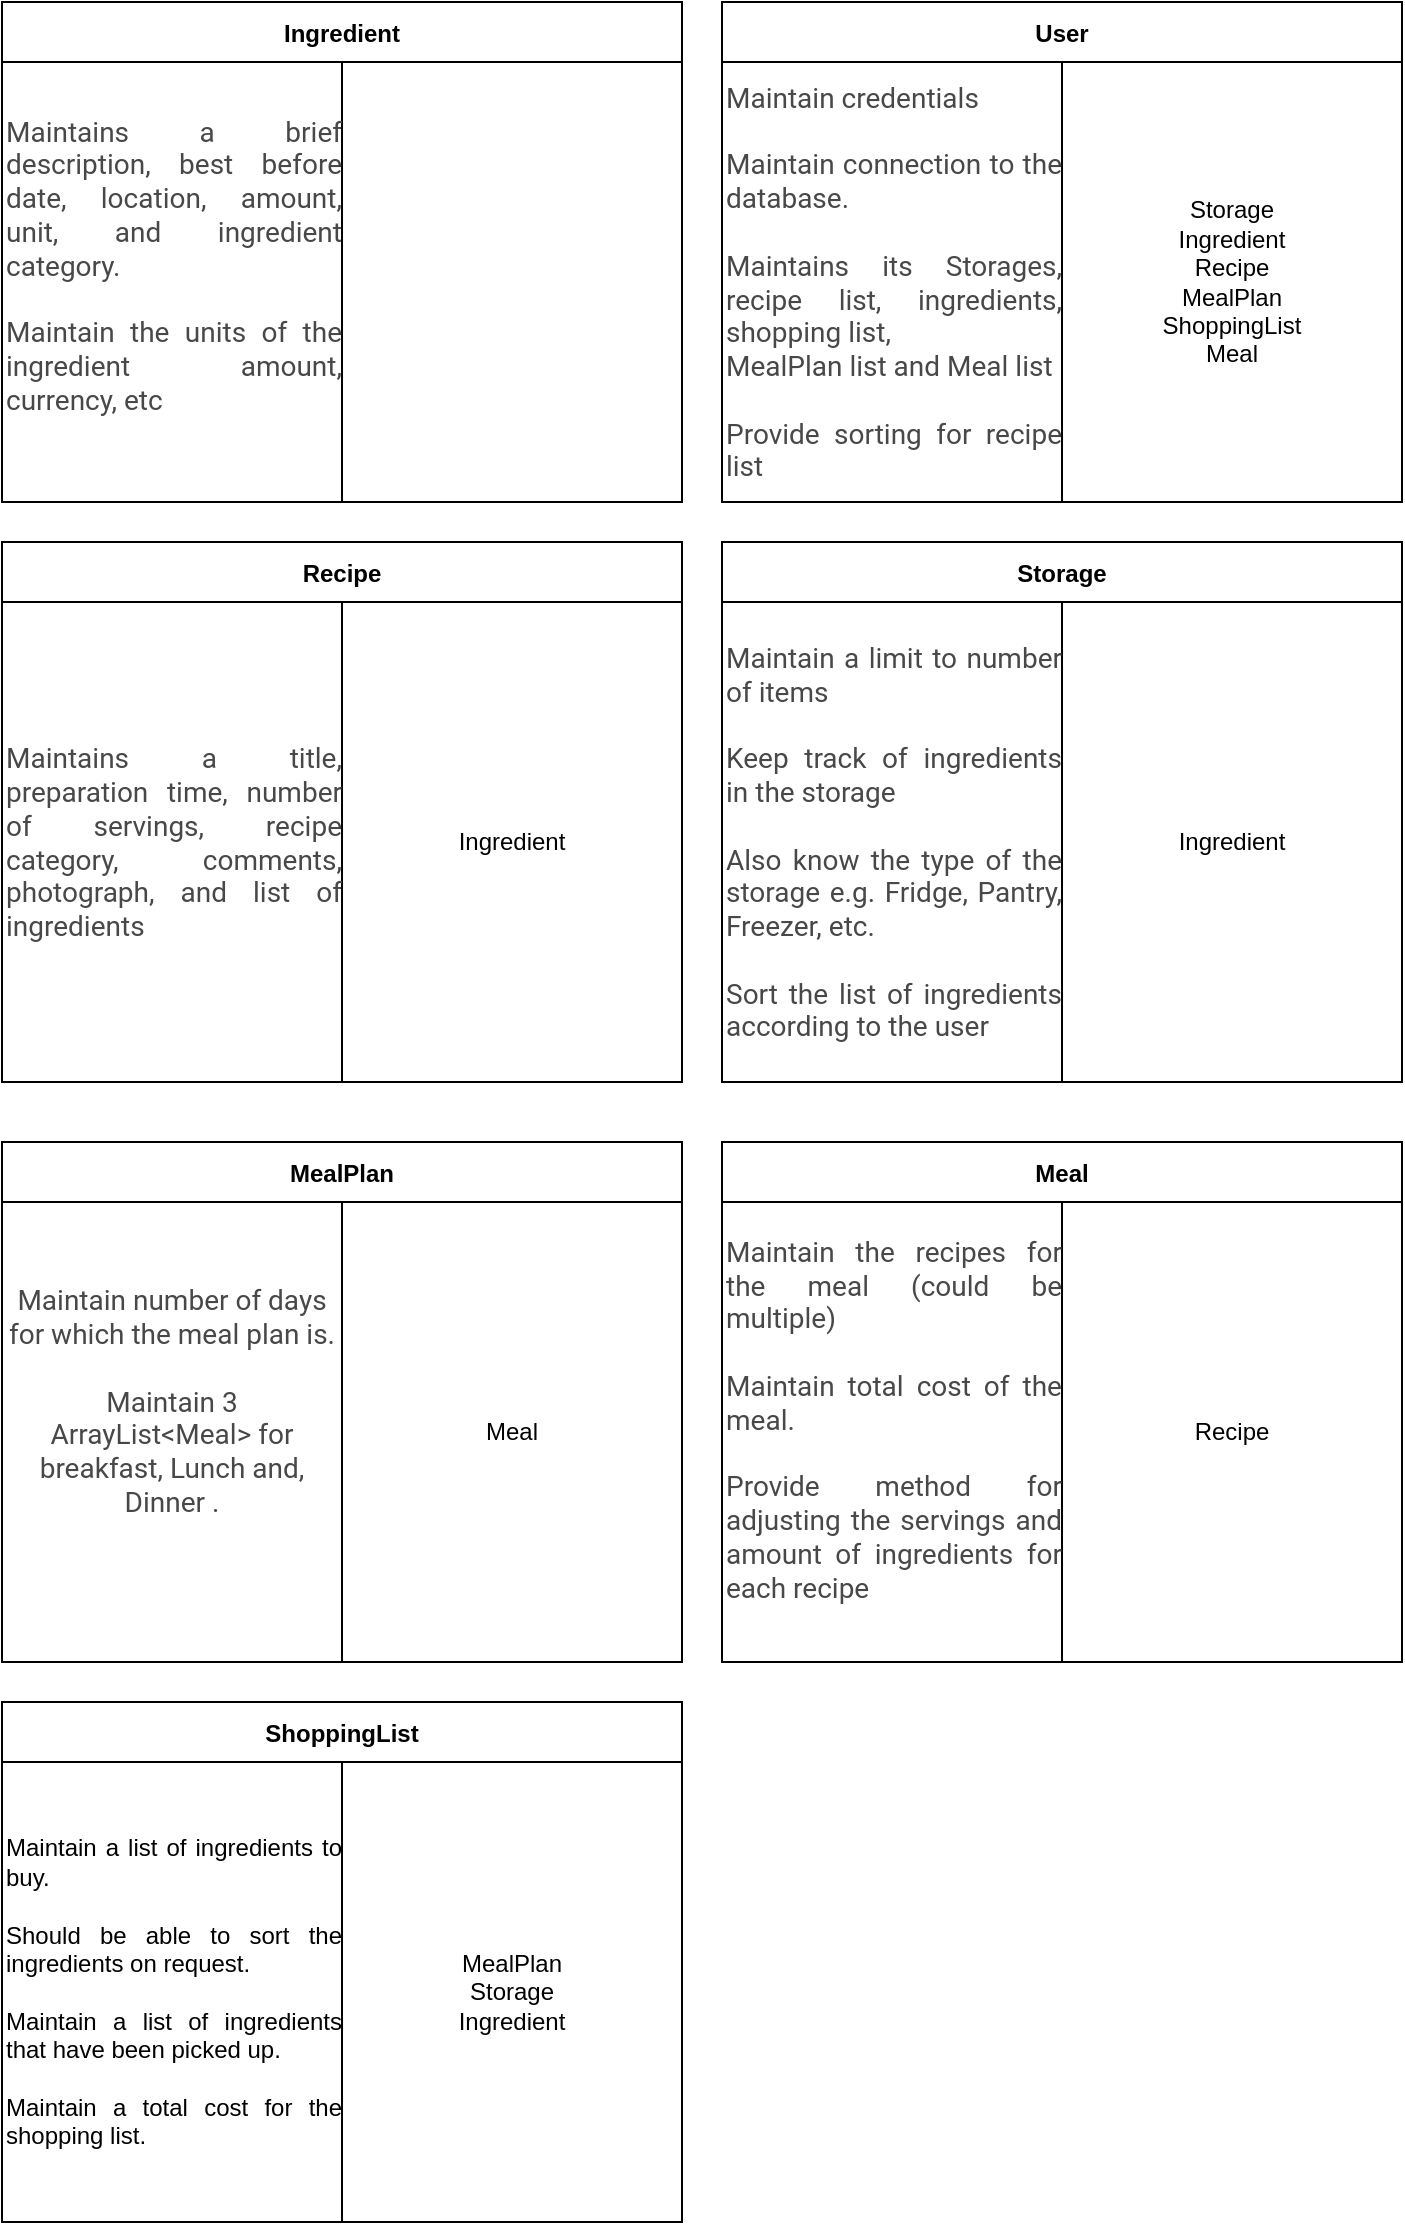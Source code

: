 <mxfile version="20.3.6" type="device"><diagram id="SVod0Fuo4GJzLXQBURj7" name="Page-1"><mxGraphModel dx="1497" dy="802" grid="1" gridSize="10" guides="1" tooltips="1" connect="1" arrows="1" fold="1" page="1" pageScale="1" pageWidth="850" pageHeight="1100" math="0" shadow="0"><root><mxCell id="0"/><mxCell id="1" parent="0"/><mxCell id="Rogzg-Iju33kZwkARS7H-1" value="Ingredient" style="shape=table;startSize=30;container=1;collapsible=0;childLayout=tableLayout;fontStyle=1;align=center;" vertex="1" parent="1"><mxGeometry x="30" y="20" width="340" height="250" as="geometry"/></mxCell><mxCell id="Rogzg-Iju33kZwkARS7H-2" value="" style="shape=tableRow;horizontal=0;startSize=0;swimlaneHead=0;swimlaneBody=0;top=0;left=0;bottom=0;right=0;collapsible=0;dropTarget=0;fillColor=none;points=[[0,0.5],[1,0.5]];portConstraint=eastwest;" vertex="1" parent="Rogzg-Iju33kZwkARS7H-1"><mxGeometry y="30" width="340" height="220" as="geometry"/></mxCell><mxCell id="Rogzg-Iju33kZwkARS7H-3" value="&lt;div style=&quot;text-align: justify;&quot;&gt;&lt;span style=&quot;background-color: transparent; color: rgb(72, 72, 72); font-family: Roboto, sans-serif; font-size: 10.5pt;&quot;&gt;Maintains a brief description, best before date, location, amount, unit, and ingredient category.&lt;/span&gt;&lt;/div&gt;&lt;span id=&quot;docs-internal-guid-831c10d0-7fff-d609-e910-c6cc9567190d&quot;&gt;&lt;div style=&quot;text-align: justify;&quot;&gt;&lt;font face=&quot;Roboto, sans-serif&quot; color=&quot;#484848&quot;&gt;&lt;span style=&quot;font-size: 14px;&quot;&gt;&lt;br&gt;&lt;/span&gt;&lt;/font&gt;&lt;/div&gt;&lt;span style=&quot;background-color: transparent; font-variant-numeric: normal; font-variant-east-asian: normal; vertical-align: baseline; font-size: 14px;&quot;&gt;&lt;div style=&quot;text-align: justify;&quot;&gt;&lt;font face=&quot;Roboto, sans-serif&quot; color=&quot;#484848&quot;&gt;Maintain the units of the ingredient amount, currency, etc&lt;/font&gt;&lt;/div&gt;&lt;div style=&quot;text-align: justify;&quot;&gt;&lt;br&gt;&lt;/div&gt;&lt;/span&gt;&lt;/span&gt;" style="shape=partialRectangle;html=1;whiteSpace=wrap;connectable=0;fillColor=none;top=0;left=0;bottom=0;right=0;overflow=hidden;align=left;" vertex="1" parent="Rogzg-Iju33kZwkARS7H-2"><mxGeometry width="170" height="220" as="geometry"><mxRectangle width="170" height="220" as="alternateBounds"/></mxGeometry></mxCell><mxCell id="Rogzg-Iju33kZwkARS7H-4" value="" style="shape=partialRectangle;html=1;whiteSpace=wrap;connectable=0;fillColor=none;top=0;left=0;bottom=0;right=0;overflow=hidden;" vertex="1" parent="Rogzg-Iju33kZwkARS7H-2"><mxGeometry x="170" width="170" height="220" as="geometry"><mxRectangle width="170" height="220" as="alternateBounds"/></mxGeometry></mxCell><mxCell id="Rogzg-Iju33kZwkARS7H-14" value="Recipe" style="shape=table;startSize=30;container=1;collapsible=0;childLayout=tableLayout;fontStyle=1;align=center;" vertex="1" parent="1"><mxGeometry x="30" y="290" width="340" height="270" as="geometry"/></mxCell><mxCell id="Rogzg-Iju33kZwkARS7H-15" value="" style="shape=tableRow;horizontal=0;startSize=0;swimlaneHead=0;swimlaneBody=0;top=0;left=0;bottom=0;right=0;collapsible=0;dropTarget=0;fillColor=none;points=[[0,0.5],[1,0.5]];portConstraint=eastwest;" vertex="1" parent="Rogzg-Iju33kZwkARS7H-14"><mxGeometry y="30" width="340" height="240" as="geometry"/></mxCell><mxCell id="Rogzg-Iju33kZwkARS7H-16" value="&lt;div style=&quot;text-align: justify;&quot;&gt;&lt;span id=&quot;docs-internal-guid-57518e0c-7fff-3451-dbf2-70813eec5fe9&quot;&gt;&lt;span style=&quot;font-size: 10.5pt; font-family: Roboto, sans-serif; color: rgb(72, 72, 72); background-color: transparent; font-variant-numeric: normal; font-variant-east-asian: normal; vertical-align: baseline;&quot;&gt;Maintains a title, preparation time, number of servings, recipe category, comments, photograph, and list of ingredients&lt;/span&gt;&lt;/span&gt;&lt;br&gt;&lt;/div&gt;" style="shape=partialRectangle;html=1;whiteSpace=wrap;connectable=0;fillColor=none;top=0;left=0;bottom=0;right=0;overflow=hidden;align=left;" vertex="1" parent="Rogzg-Iju33kZwkARS7H-15"><mxGeometry width="170" height="240" as="geometry"><mxRectangle width="170" height="240" as="alternateBounds"/></mxGeometry></mxCell><mxCell id="Rogzg-Iju33kZwkARS7H-17" value="Ingredient" style="shape=partialRectangle;html=1;whiteSpace=wrap;connectable=0;fillColor=none;top=0;left=0;bottom=0;right=0;overflow=hidden;" vertex="1" parent="Rogzg-Iju33kZwkARS7H-15"><mxGeometry x="170" width="170" height="240" as="geometry"><mxRectangle width="170" height="240" as="alternateBounds"/></mxGeometry></mxCell><mxCell id="Rogzg-Iju33kZwkARS7H-22" value="User" style="shape=table;startSize=30;container=1;collapsible=0;childLayout=tableLayout;fontStyle=1;align=center;" vertex="1" parent="1"><mxGeometry x="390" y="20" width="340" height="250" as="geometry"/></mxCell><mxCell id="Rogzg-Iju33kZwkARS7H-23" value="" style="shape=tableRow;horizontal=0;startSize=0;swimlaneHead=0;swimlaneBody=0;top=0;left=0;bottom=0;right=0;collapsible=0;dropTarget=0;fillColor=none;points=[[0,0.5],[1,0.5]];portConstraint=eastwest;" vertex="1" parent="Rogzg-Iju33kZwkARS7H-22"><mxGeometry y="30" width="340" height="220" as="geometry"/></mxCell><mxCell id="Rogzg-Iju33kZwkARS7H-24" value="&lt;div style=&quot;text-align: justify;&quot;&gt;&lt;font face=&quot;Roboto, sans-serif&quot; color=&quot;#484848&quot;&gt;&lt;span style=&quot;font-size: 14px;&quot;&gt;Maintain credentials&lt;/span&gt;&lt;/font&gt;&lt;/div&gt;&lt;div style=&quot;text-align: justify;&quot;&gt;&lt;font face=&quot;Roboto, sans-serif&quot; color=&quot;#484848&quot;&gt;&lt;span style=&quot;font-size: 14px;&quot;&gt;&lt;br&gt;&lt;/span&gt;&lt;/font&gt;&lt;/div&gt;&lt;div style=&quot;text-align: justify;&quot;&gt;&lt;font face=&quot;Roboto, sans-serif&quot; color=&quot;#484848&quot;&gt;&lt;span style=&quot;font-size: 14px;&quot;&gt;Maintain connection to the database.&lt;/span&gt;&lt;/font&gt;&lt;/div&gt;&lt;div style=&quot;text-align: justify;&quot;&gt;&lt;span&gt;&lt;span style=&quot;font-size: 10.5pt; font-family: Roboto, sans-serif; color: rgb(72, 72, 72); background-color: transparent; font-variant-numeric: normal; font-variant-east-asian: normal; vertical-align: baseline;&quot;&gt;&lt;br&gt;&lt;/span&gt;&lt;/span&gt;&lt;/div&gt;&lt;div style=&quot;text-align: justify;&quot;&gt;&lt;span id=&quot;docs-internal-guid-57518e0c-7fff-3451-dbf2-70813eec5fe9&quot;&gt;&lt;span style=&quot;font-size: 10.5pt; font-family: Roboto, sans-serif; color: rgb(72, 72, 72); background-color: transparent; font-variant-numeric: normal; font-variant-east-asian: normal; vertical-align: baseline;&quot;&gt;Maintains its Storages, recipe list, ingredients, shopping list,&amp;nbsp;&lt;/span&gt;&lt;/span&gt;&lt;/div&gt;&lt;div style=&quot;text-align: justify;&quot;&gt;&lt;span&gt;&lt;span style=&quot;font-size: 10.5pt; font-family: Roboto, sans-serif; color: rgb(72, 72, 72); background-color: transparent; font-variant-numeric: normal; font-variant-east-asian: normal; vertical-align: baseline;&quot;&gt;MealPlan list and Meal list&lt;/span&gt;&lt;/span&gt;&lt;/div&gt;&lt;div style=&quot;text-align: justify;&quot;&gt;&lt;span&gt;&lt;span style=&quot;font-size: 10.5pt; font-family: Roboto, sans-serif; color: rgb(72, 72, 72); background-color: transparent; font-variant-numeric: normal; font-variant-east-asian: normal; vertical-align: baseline;&quot;&gt;&lt;br&gt;&lt;/span&gt;&lt;/span&gt;&lt;/div&gt;&lt;div style=&quot;text-align: justify;&quot;&gt;&lt;span&gt;&lt;span style=&quot;font-size: 10.5pt; font-family: Roboto, sans-serif; color: rgb(72, 72, 72); background-color: transparent; font-variant-numeric: normal; font-variant-east-asian: normal; vertical-align: baseline;&quot;&gt;Provide sorting for recipe list&lt;/span&gt;&lt;/span&gt;&lt;/div&gt;" style="shape=partialRectangle;html=1;whiteSpace=wrap;connectable=0;fillColor=none;top=0;left=0;bottom=0;right=0;overflow=hidden;align=left;" vertex="1" parent="Rogzg-Iju33kZwkARS7H-23"><mxGeometry width="170" height="220" as="geometry"><mxRectangle width="170" height="220" as="alternateBounds"/></mxGeometry></mxCell><mxCell id="Rogzg-Iju33kZwkARS7H-25" value="Storage&lt;br&gt;Ingredient&lt;br&gt;Recipe&lt;br&gt;MealPlan&lt;br&gt;ShoppingList&lt;br&gt;Meal" style="shape=partialRectangle;html=1;whiteSpace=wrap;connectable=0;fillColor=none;top=0;left=0;bottom=0;right=0;overflow=hidden;" vertex="1" parent="Rogzg-Iju33kZwkARS7H-23"><mxGeometry x="170" width="170" height="220" as="geometry"><mxRectangle width="170" height="220" as="alternateBounds"/></mxGeometry></mxCell><mxCell id="Rogzg-Iju33kZwkARS7H-26" value="Storage" style="shape=table;startSize=30;container=1;collapsible=0;childLayout=tableLayout;fontStyle=1;align=center;" vertex="1" parent="1"><mxGeometry x="390" y="290" width="340" height="270" as="geometry"/></mxCell><mxCell id="Rogzg-Iju33kZwkARS7H-27" value="" style="shape=tableRow;horizontal=0;startSize=0;swimlaneHead=0;swimlaneBody=0;top=0;left=0;bottom=0;right=0;collapsible=0;dropTarget=0;fillColor=none;points=[[0,0.5],[1,0.5]];portConstraint=eastwest;" vertex="1" parent="Rogzg-Iju33kZwkARS7H-26"><mxGeometry y="30" width="340" height="240" as="geometry"/></mxCell><mxCell id="Rogzg-Iju33kZwkARS7H-28" value="&lt;div style=&quot;text-align: justify;&quot;&gt;&lt;span id=&quot;docs-internal-guid-57518e0c-7fff-3451-dbf2-70813eec5fe9&quot;&gt;&lt;span style=&quot;font-size: 10.5pt; font-family: Roboto, sans-serif; color: rgb(72, 72, 72); background-color: transparent; font-variant-numeric: normal; font-variant-east-asian: normal; vertical-align: baseline;&quot;&gt;Maintain a limit to number of items&lt;/span&gt;&lt;/span&gt;&lt;br&gt;&lt;/div&gt;&lt;div style=&quot;text-align: justify;&quot;&gt;&lt;span&gt;&lt;span style=&quot;font-size: 10.5pt; font-family: Roboto, sans-serif; color: rgb(72, 72, 72); background-color: transparent; font-variant-numeric: normal; font-variant-east-asian: normal; vertical-align: baseline;&quot;&gt;&lt;br&gt;&lt;/span&gt;&lt;/span&gt;&lt;/div&gt;&lt;div style=&quot;text-align: justify;&quot;&gt;&lt;span&gt;&lt;span style=&quot;font-size: 10.5pt; font-family: Roboto, sans-serif; color: rgb(72, 72, 72); background-color: transparent; font-variant-numeric: normal; font-variant-east-asian: normal; vertical-align: baseline;&quot;&gt;Keep track of ingredients in the storage&lt;/span&gt;&lt;/span&gt;&lt;/div&gt;&lt;div style=&quot;text-align: justify;&quot;&gt;&lt;span&gt;&lt;span style=&quot;font-size: 10.5pt; font-family: Roboto, sans-serif; color: rgb(72, 72, 72); background-color: transparent; font-variant-numeric: normal; font-variant-east-asian: normal; vertical-align: baseline;&quot;&gt;&lt;br&gt;&lt;/span&gt;&lt;/span&gt;&lt;/div&gt;&lt;div style=&quot;text-align: justify;&quot;&gt;&lt;span&gt;&lt;span style=&quot;font-size: 10.5pt; font-family: Roboto, sans-serif; color: rgb(72, 72, 72); background-color: transparent; font-variant-numeric: normal; font-variant-east-asian: normal; vertical-align: baseline;&quot;&gt;Also know the type of the storage e.g. Fridge, Pantry, Freezer, etc.&lt;/span&gt;&lt;/span&gt;&lt;/div&gt;&lt;div style=&quot;text-align: justify;&quot;&gt;&lt;span&gt;&lt;span style=&quot;font-size: 10.5pt; font-family: Roboto, sans-serif; color: rgb(72, 72, 72); background-color: transparent; font-variant-numeric: normal; font-variant-east-asian: normal; vertical-align: baseline;&quot;&gt;&lt;br&gt;&lt;/span&gt;&lt;/span&gt;&lt;/div&gt;&lt;div style=&quot;text-align: justify;&quot;&gt;&lt;span&gt;&lt;span style=&quot;font-size: 10.5pt; font-family: Roboto, sans-serif; color: rgb(72, 72, 72); background-color: transparent; font-variant-numeric: normal; font-variant-east-asian: normal; vertical-align: baseline;&quot;&gt;Sort the list of ingredients according to the user&lt;/span&gt;&lt;/span&gt;&lt;/div&gt;" style="shape=partialRectangle;html=1;whiteSpace=wrap;connectable=0;fillColor=none;top=0;left=0;bottom=0;right=0;overflow=hidden;align=left;" vertex="1" parent="Rogzg-Iju33kZwkARS7H-27"><mxGeometry width="170" height="240" as="geometry"><mxRectangle width="170" height="240" as="alternateBounds"/></mxGeometry></mxCell><mxCell id="Rogzg-Iju33kZwkARS7H-29" value="Ingredient&lt;br&gt;" style="shape=partialRectangle;html=1;whiteSpace=wrap;connectable=0;fillColor=none;top=0;left=0;bottom=0;right=0;overflow=hidden;align=center;" vertex="1" parent="Rogzg-Iju33kZwkARS7H-27"><mxGeometry x="170" width="170" height="240" as="geometry"><mxRectangle width="170" height="240" as="alternateBounds"/></mxGeometry></mxCell><mxCell id="Rogzg-Iju33kZwkARS7H-30" value="MealPlan" style="shape=table;startSize=30;container=1;collapsible=0;childLayout=tableLayout;fontStyle=1;align=center;" vertex="1" parent="1"><mxGeometry x="30" y="590" width="340" height="260" as="geometry"/></mxCell><mxCell id="Rogzg-Iju33kZwkARS7H-31" value="" style="shape=tableRow;horizontal=0;startSize=0;swimlaneHead=0;swimlaneBody=0;top=0;left=0;bottom=0;right=0;collapsible=0;dropTarget=0;fillColor=none;points=[[0,0.5],[1,0.5]];portConstraint=eastwest;" vertex="1" parent="Rogzg-Iju33kZwkARS7H-30"><mxGeometry y="30" width="340" height="230" as="geometry"/></mxCell><mxCell id="Rogzg-Iju33kZwkARS7H-32" value="&lt;div style=&quot;&quot;&gt;&lt;font face=&quot;Roboto, sans-serif&quot; color=&quot;#484848&quot;&gt;&lt;span style=&quot;font-size: 14px;&quot;&gt;Maintain number of days for which the meal plan is.&lt;/span&gt;&lt;/font&gt;&lt;/div&gt;&lt;div style=&quot;&quot;&gt;&lt;font face=&quot;Roboto, sans-serif&quot; color=&quot;#484848&quot;&gt;&lt;span style=&quot;font-size: 14px;&quot;&gt;&lt;br&gt;&lt;/span&gt;&lt;/font&gt;&lt;/div&gt;&lt;div style=&quot;&quot;&gt;&lt;font face=&quot;Roboto, sans-serif&quot; color=&quot;#484848&quot;&gt;&lt;span style=&quot;font-size: 14px;&quot;&gt;Maintain 3 ArrayList&amp;lt;Meal&amp;gt; for breakfast, Lunch and, Dinner .&lt;/span&gt;&lt;/font&gt;&lt;/div&gt;&lt;div style=&quot;&quot;&gt;&lt;font face=&quot;Roboto, sans-serif&quot; color=&quot;#484848&quot;&gt;&lt;span style=&quot;font-size: 14px;&quot;&gt;&lt;br&gt;&lt;/span&gt;&lt;/font&gt;&lt;/div&gt;&lt;div style=&quot;&quot;&gt;&lt;br&gt;&lt;/div&gt;" style="shape=partialRectangle;html=1;whiteSpace=wrap;connectable=0;fillColor=none;top=0;left=0;bottom=0;right=0;overflow=hidden;align=center;" vertex="1" parent="Rogzg-Iju33kZwkARS7H-31"><mxGeometry width="170" height="230" as="geometry"><mxRectangle width="170" height="230" as="alternateBounds"/></mxGeometry></mxCell><mxCell id="Rogzg-Iju33kZwkARS7H-33" value="Meal" style="shape=partialRectangle;html=1;whiteSpace=wrap;connectable=0;fillColor=none;top=0;left=0;bottom=0;right=0;overflow=hidden;" vertex="1" parent="Rogzg-Iju33kZwkARS7H-31"><mxGeometry x="170" width="170" height="230" as="geometry"><mxRectangle width="170" height="230" as="alternateBounds"/></mxGeometry></mxCell><mxCell id="Rogzg-Iju33kZwkARS7H-37" value="Meal" style="shape=table;startSize=30;container=1;collapsible=0;childLayout=tableLayout;fontStyle=1;align=center;" vertex="1" parent="1"><mxGeometry x="390" y="590" width="340" height="260" as="geometry"/></mxCell><mxCell id="Rogzg-Iju33kZwkARS7H-38" value="" style="shape=tableRow;horizontal=0;startSize=0;swimlaneHead=0;swimlaneBody=0;top=0;left=0;bottom=0;right=0;collapsible=0;dropTarget=0;fillColor=none;points=[[0,0.5],[1,0.5]];portConstraint=eastwest;" vertex="1" parent="Rogzg-Iju33kZwkARS7H-37"><mxGeometry y="30" width="340" height="230" as="geometry"/></mxCell><mxCell id="Rogzg-Iju33kZwkARS7H-39" value="&lt;div style=&quot;text-align: justify;&quot;&gt;&lt;br&gt;&lt;/div&gt;&lt;div style=&quot;text-align: justify;&quot;&gt;&lt;font face=&quot;Roboto, sans-serif&quot; color=&quot;#484848&quot;&gt;&lt;span style=&quot;font-size: 14px;&quot;&gt;Maintain the recipes for the meal (could be multiple)&lt;/span&gt;&lt;/font&gt;&lt;/div&gt;&lt;div style=&quot;text-align: justify;&quot;&gt;&lt;font face=&quot;Roboto, sans-serif&quot; color=&quot;#484848&quot;&gt;&lt;span style=&quot;font-size: 14px;&quot;&gt;&lt;br&gt;&lt;/span&gt;&lt;/font&gt;&lt;/div&gt;&lt;div style=&quot;text-align: justify;&quot;&gt;&lt;font face=&quot;Roboto, sans-serif&quot; color=&quot;#484848&quot;&gt;&lt;span style=&quot;font-size: 14px;&quot;&gt;Maintain total cost of the meal.&lt;/span&gt;&lt;/font&gt;&lt;/div&gt;&lt;div style=&quot;text-align: justify;&quot;&gt;&lt;font face=&quot;Roboto, sans-serif&quot; color=&quot;#484848&quot;&gt;&lt;span style=&quot;font-size: 14px;&quot;&gt;&lt;br&gt;&lt;/span&gt;&lt;/font&gt;&lt;/div&gt;&lt;div style=&quot;text-align: justify;&quot;&gt;&lt;span style=&quot;color: rgb(72, 72, 72); font-family: Roboto, sans-serif; font-size: 14px; text-align: center;&quot;&gt;Provide method for adjusting the servings and amount of ingredients for each recipe&lt;/span&gt;&lt;font face=&quot;Roboto, sans-serif&quot; color=&quot;#484848&quot;&gt;&lt;span style=&quot;font-size: 14px;&quot;&gt;&lt;br&gt;&lt;/span&gt;&lt;/font&gt;&lt;/div&gt;&lt;div style=&quot;text-align: justify;&quot;&gt;&lt;font face=&quot;Roboto, sans-serif&quot; color=&quot;#484848&quot;&gt;&lt;span style=&quot;font-size: 14px;&quot;&gt;&lt;br&gt;&lt;/span&gt;&lt;/font&gt;&lt;/div&gt;&lt;div style=&quot;text-align: justify;&quot;&gt;&lt;font face=&quot;Roboto, sans-serif&quot; color=&quot;#484848&quot;&gt;&lt;span style=&quot;font-size: 14px;&quot;&gt;&lt;br&gt;&lt;/span&gt;&lt;/font&gt;&lt;/div&gt;" style="shape=partialRectangle;html=1;whiteSpace=wrap;connectable=0;fillColor=none;top=0;left=0;bottom=0;right=0;overflow=hidden;align=left;" vertex="1" parent="Rogzg-Iju33kZwkARS7H-38"><mxGeometry width="170" height="230" as="geometry"><mxRectangle width="170" height="230" as="alternateBounds"/></mxGeometry></mxCell><mxCell id="Rogzg-Iju33kZwkARS7H-40" value="Recipe" style="shape=partialRectangle;html=1;whiteSpace=wrap;connectable=0;fillColor=none;top=0;left=0;bottom=0;right=0;overflow=hidden;" vertex="1" parent="Rogzg-Iju33kZwkARS7H-38"><mxGeometry x="170" width="170" height="230" as="geometry"><mxRectangle width="170" height="230" as="alternateBounds"/></mxGeometry></mxCell><mxCell id="Rogzg-Iju33kZwkARS7H-41" value="ShoppingList" style="shape=table;startSize=30;container=1;collapsible=0;childLayout=tableLayout;fontStyle=1;align=center;" vertex="1" parent="1"><mxGeometry x="30" y="870" width="340" height="260" as="geometry"/></mxCell><mxCell id="Rogzg-Iju33kZwkARS7H-42" value="" style="shape=tableRow;horizontal=0;startSize=0;swimlaneHead=0;swimlaneBody=0;top=0;left=0;bottom=0;right=0;collapsible=0;dropTarget=0;fillColor=none;points=[[0,0.5],[1,0.5]];portConstraint=eastwest;" vertex="1" parent="Rogzg-Iju33kZwkARS7H-41"><mxGeometry y="30" width="340" height="230" as="geometry"/></mxCell><mxCell id="Rogzg-Iju33kZwkARS7H-43" value="&lt;div style=&quot;text-align: justify;&quot;&gt;Maintain a list of ingredients to buy.&lt;/div&gt;&lt;div style=&quot;text-align: justify;&quot;&gt;&lt;br&gt;&lt;/div&gt;&lt;div style=&quot;text-align: justify;&quot;&gt;Should be able to sort the ingredients on request.&lt;/div&gt;&lt;div style=&quot;text-align: justify;&quot;&gt;&lt;br&gt;&lt;/div&gt;&lt;div style=&quot;text-align: justify;&quot;&gt;Maintain a list of ingredients that have been picked up.&lt;/div&gt;&lt;div style=&quot;text-align: justify;&quot;&gt;&lt;br&gt;&lt;/div&gt;&lt;div style=&quot;text-align: justify;&quot;&gt;Maintain a total cost for the shopping list.&lt;/div&gt;" style="shape=partialRectangle;html=1;whiteSpace=wrap;connectable=0;fillColor=none;top=0;left=0;bottom=0;right=0;overflow=hidden;align=left;" vertex="1" parent="Rogzg-Iju33kZwkARS7H-42"><mxGeometry width="170" height="230" as="geometry"><mxRectangle width="170" height="230" as="alternateBounds"/></mxGeometry></mxCell><mxCell id="Rogzg-Iju33kZwkARS7H-44" value="MealPlan&lt;br&gt;Storage&lt;br&gt;Ingredient" style="shape=partialRectangle;html=1;whiteSpace=wrap;connectable=0;fillColor=none;top=0;left=0;bottom=0;right=0;overflow=hidden;" vertex="1" parent="Rogzg-Iju33kZwkARS7H-42"><mxGeometry x="170" width="170" height="230" as="geometry"><mxRectangle width="170" height="230" as="alternateBounds"/></mxGeometry></mxCell></root></mxGraphModel></diagram></mxfile>